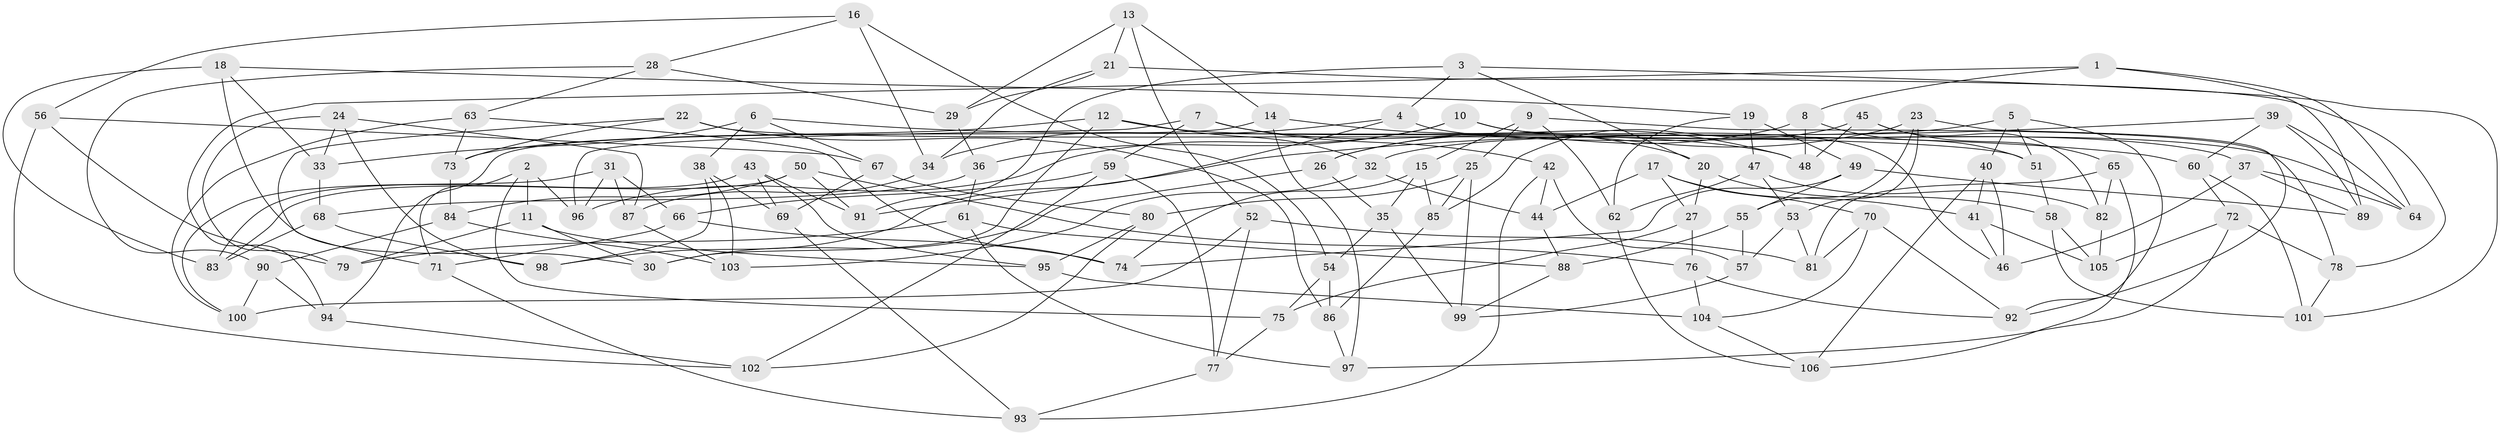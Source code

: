 // Generated by graph-tools (version 1.1) at 2025/03/03/09/25 03:03:07]
// undirected, 106 vertices, 212 edges
graph export_dot {
graph [start="1"]
  node [color=gray90,style=filled];
  1;
  2;
  3;
  4;
  5;
  6;
  7;
  8;
  9;
  10;
  11;
  12;
  13;
  14;
  15;
  16;
  17;
  18;
  19;
  20;
  21;
  22;
  23;
  24;
  25;
  26;
  27;
  28;
  29;
  30;
  31;
  32;
  33;
  34;
  35;
  36;
  37;
  38;
  39;
  40;
  41;
  42;
  43;
  44;
  45;
  46;
  47;
  48;
  49;
  50;
  51;
  52;
  53;
  54;
  55;
  56;
  57;
  58;
  59;
  60;
  61;
  62;
  63;
  64;
  65;
  66;
  67;
  68;
  69;
  70;
  71;
  72;
  73;
  74;
  75;
  76;
  77;
  78;
  79;
  80;
  81;
  82;
  83;
  84;
  85;
  86;
  87;
  88;
  89;
  90;
  91;
  92;
  93;
  94;
  95;
  96;
  97;
  98;
  99;
  100;
  101;
  102;
  103;
  104;
  105;
  106;
  1 -- 8;
  1 -- 94;
  1 -- 89;
  1 -- 64;
  2 -- 96;
  2 -- 71;
  2 -- 11;
  2 -- 75;
  3 -- 4;
  3 -- 101;
  3 -- 91;
  3 -- 20;
  4 -- 37;
  4 -- 98;
  4 -- 34;
  5 -- 32;
  5 -- 40;
  5 -- 51;
  5 -- 92;
  6 -- 33;
  6 -- 67;
  6 -- 38;
  6 -- 60;
  7 -- 59;
  7 -- 96;
  7 -- 42;
  7 -- 20;
  8 -- 26;
  8 -- 51;
  8 -- 48;
  9 -- 78;
  9 -- 15;
  9 -- 25;
  9 -- 62;
  10 -- 64;
  10 -- 96;
  10 -- 36;
  10 -- 46;
  11 -- 79;
  11 -- 30;
  11 -- 95;
  12 -- 32;
  12 -- 30;
  12 -- 73;
  12 -- 48;
  13 -- 14;
  13 -- 52;
  13 -- 21;
  13 -- 29;
  14 -- 94;
  14 -- 97;
  14 -- 48;
  15 -- 35;
  15 -- 74;
  15 -- 85;
  16 -- 54;
  16 -- 34;
  16 -- 56;
  16 -- 28;
  17 -- 41;
  17 -- 44;
  17 -- 70;
  17 -- 27;
  18 -- 83;
  18 -- 30;
  18 -- 33;
  18 -- 19;
  19 -- 62;
  19 -- 49;
  19 -- 47;
  20 -- 27;
  20 -- 58;
  21 -- 34;
  21 -- 78;
  21 -- 29;
  22 -- 71;
  22 -- 86;
  22 -- 73;
  22 -- 51;
  23 -- 26;
  23 -- 53;
  23 -- 92;
  23 -- 55;
  24 -- 87;
  24 -- 33;
  24 -- 79;
  24 -- 98;
  25 -- 85;
  25 -- 99;
  25 -- 80;
  26 -- 30;
  26 -- 35;
  27 -- 75;
  27 -- 76;
  28 -- 29;
  28 -- 90;
  28 -- 63;
  29 -- 36;
  31 -- 96;
  31 -- 100;
  31 -- 66;
  31 -- 87;
  32 -- 103;
  32 -- 44;
  33 -- 68;
  34 -- 87;
  35 -- 54;
  35 -- 99;
  36 -- 61;
  36 -- 68;
  37 -- 89;
  37 -- 64;
  37 -- 46;
  38 -- 69;
  38 -- 103;
  38 -- 98;
  39 -- 60;
  39 -- 64;
  39 -- 89;
  39 -- 91;
  40 -- 41;
  40 -- 46;
  40 -- 106;
  41 -- 105;
  41 -- 46;
  42 -- 57;
  42 -- 44;
  42 -- 93;
  43 -- 95;
  43 -- 69;
  43 -- 91;
  43 -- 83;
  44 -- 88;
  45 -- 85;
  45 -- 48;
  45 -- 65;
  45 -- 82;
  47 -- 53;
  47 -- 62;
  47 -- 82;
  49 -- 55;
  49 -- 89;
  49 -- 74;
  50 -- 84;
  50 -- 83;
  50 -- 91;
  50 -- 76;
  51 -- 58;
  52 -- 100;
  52 -- 77;
  52 -- 81;
  53 -- 57;
  53 -- 81;
  54 -- 75;
  54 -- 86;
  55 -- 57;
  55 -- 88;
  56 -- 79;
  56 -- 102;
  56 -- 67;
  57 -- 99;
  58 -- 101;
  58 -- 105;
  59 -- 66;
  59 -- 102;
  59 -- 77;
  60 -- 72;
  60 -- 101;
  61 -- 88;
  61 -- 97;
  61 -- 79;
  62 -- 106;
  63 -- 100;
  63 -- 73;
  63 -- 74;
  65 -- 81;
  65 -- 106;
  65 -- 82;
  66 -- 74;
  66 -- 71;
  67 -- 80;
  67 -- 69;
  68 -- 83;
  68 -- 98;
  69 -- 93;
  70 -- 92;
  70 -- 81;
  70 -- 104;
  71 -- 93;
  72 -- 78;
  72 -- 97;
  72 -- 105;
  73 -- 84;
  75 -- 77;
  76 -- 92;
  76 -- 104;
  77 -- 93;
  78 -- 101;
  80 -- 95;
  80 -- 102;
  82 -- 105;
  84 -- 103;
  84 -- 90;
  85 -- 86;
  86 -- 97;
  87 -- 103;
  88 -- 99;
  90 -- 100;
  90 -- 94;
  94 -- 102;
  95 -- 104;
  104 -- 106;
}
